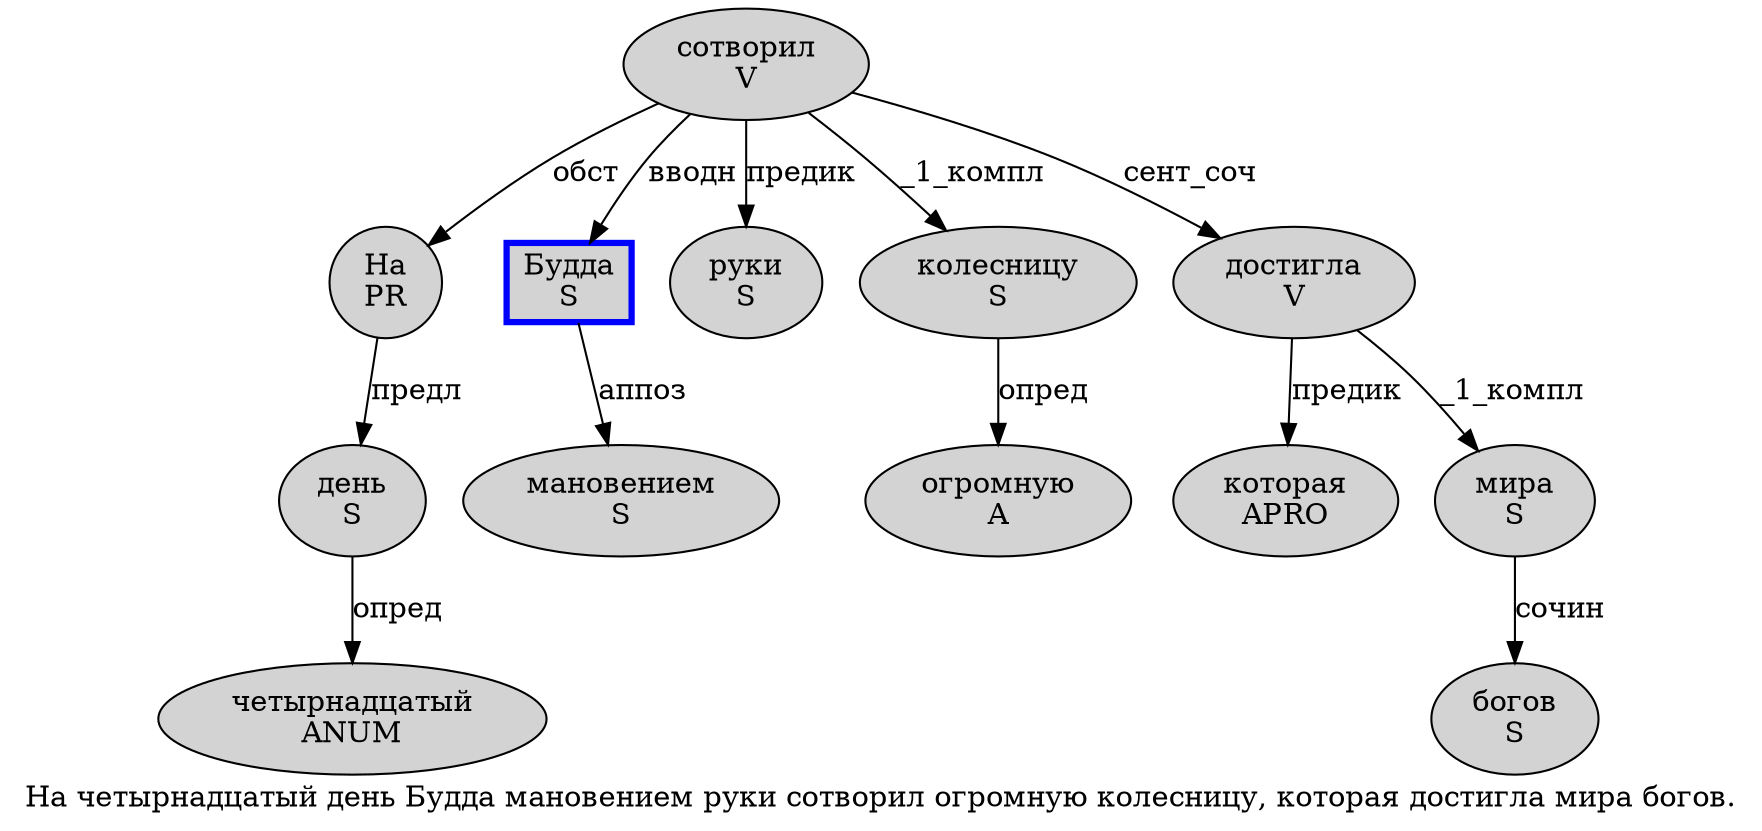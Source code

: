 digraph SENTENCE_619 {
	graph [label="На четырнадцатый день Будда мановением руки сотворил огромную колесницу, которая достигла мира богов."]
	node [style=filled]
		0 [label="На
PR" color="" fillcolor=lightgray penwidth=1 shape=ellipse]
		1 [label="четырнадцатый
ANUM" color="" fillcolor=lightgray penwidth=1 shape=ellipse]
		2 [label="день
S" color="" fillcolor=lightgray penwidth=1 shape=ellipse]
		3 [label="Будда
S" color=blue fillcolor=lightgray penwidth=3 shape=box]
		4 [label="мановением
S" color="" fillcolor=lightgray penwidth=1 shape=ellipse]
		5 [label="руки
S" color="" fillcolor=lightgray penwidth=1 shape=ellipse]
		6 [label="сотворил
V" color="" fillcolor=lightgray penwidth=1 shape=ellipse]
		7 [label="огромную
A" color="" fillcolor=lightgray penwidth=1 shape=ellipse]
		8 [label="колесницу
S" color="" fillcolor=lightgray penwidth=1 shape=ellipse]
		10 [label="которая
APRO" color="" fillcolor=lightgray penwidth=1 shape=ellipse]
		11 [label="достигла
V" color="" fillcolor=lightgray penwidth=1 shape=ellipse]
		12 [label="мира
S" color="" fillcolor=lightgray penwidth=1 shape=ellipse]
		13 [label="богов
S" color="" fillcolor=lightgray penwidth=1 shape=ellipse]
			12 -> 13 [label="сочин"]
			6 -> 0 [label="обст"]
			6 -> 3 [label="вводн"]
			6 -> 5 [label="предик"]
			6 -> 8 [label="_1_компл"]
			6 -> 11 [label="сент_соч"]
			2 -> 1 [label="опред"]
			3 -> 4 [label="аппоз"]
			8 -> 7 [label="опред"]
			11 -> 10 [label="предик"]
			11 -> 12 [label="_1_компл"]
			0 -> 2 [label="предл"]
}